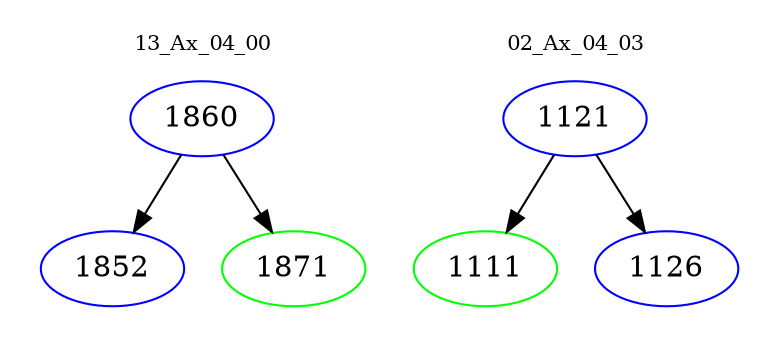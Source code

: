 digraph{
subgraph cluster_0 {
color = white
label = "13_Ax_04_00";
fontsize=10;
T0_1860 [label="1860", color="blue"]
T0_1860 -> T0_1852 [color="black"]
T0_1852 [label="1852", color="blue"]
T0_1860 -> T0_1871 [color="black"]
T0_1871 [label="1871", color="green"]
}
subgraph cluster_1 {
color = white
label = "02_Ax_04_03";
fontsize=10;
T1_1121 [label="1121", color="blue"]
T1_1121 -> T1_1111 [color="black"]
T1_1111 [label="1111", color="green"]
T1_1121 -> T1_1126 [color="black"]
T1_1126 [label="1126", color="blue"]
}
}
